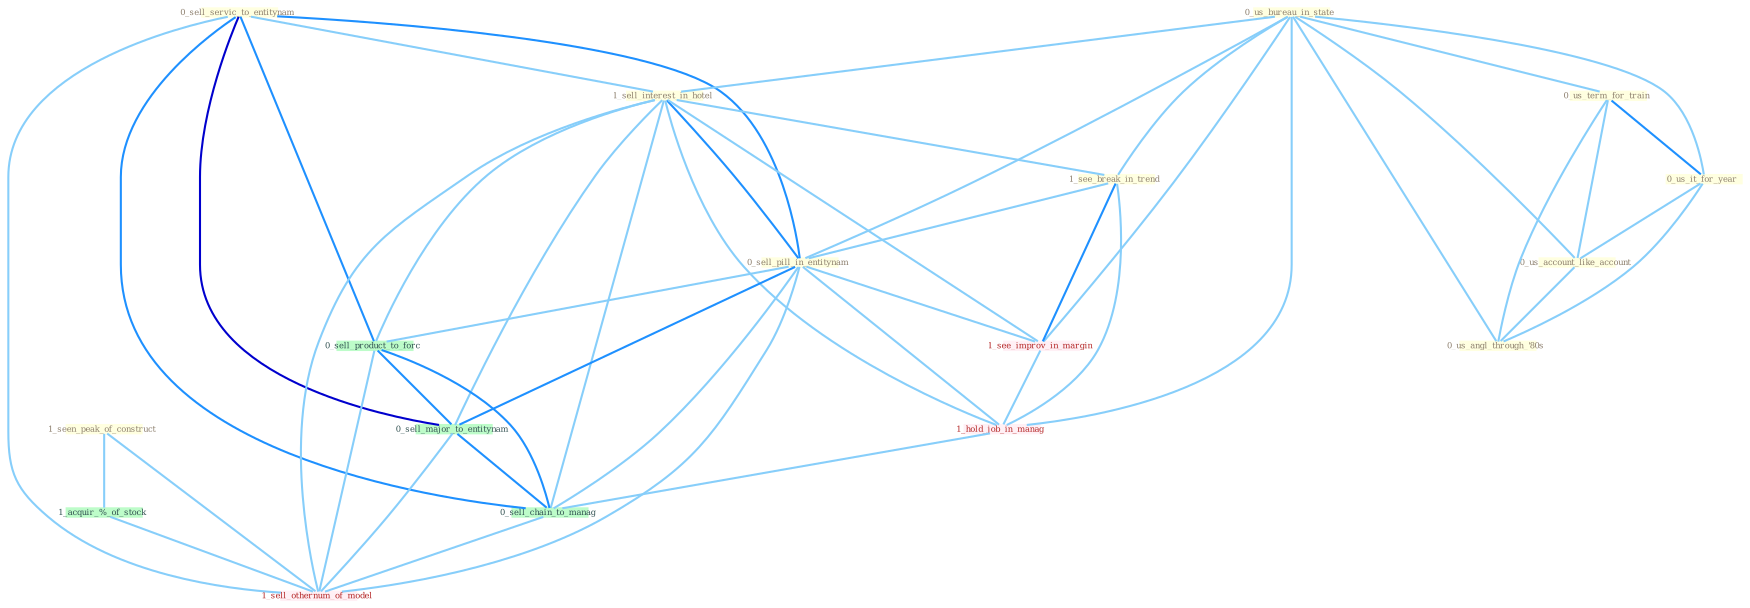 Graph G{ 
    node
    [shape=polygon,style=filled,width=.5,height=.06,color="#BDFCC9",fixedsize=true,fontsize=4,
    fontcolor="#2f4f4f"];
    {node
    [color="#ffffe0", fontcolor="#8b7d6b"] "0_sell_servic_to_entitynam " "0_us_bureau_in_state " "0_us_term_for_train " "0_us_it_for_year " "1_sell_interest_in_hotel " "1_seen_peak_of_construct " "0_us_account_like_account " "0_us_angl_through_'80s " "1_see_break_in_trend " "0_sell_pill_in_entitynam "}
{node [color="#fff0f5", fontcolor="#b22222"] "1_see_improv_in_margin " "1_hold_job_in_manag " "1_sell_othernum_of_model "}
edge [color="#B0E2FF"];

	"0_sell_servic_to_entitynam " -- "1_sell_interest_in_hotel " [w="1", color="#87cefa" ];
	"0_sell_servic_to_entitynam " -- "0_sell_pill_in_entitynam " [w="2", color="#1e90ff" , len=0.8];
	"0_sell_servic_to_entitynam " -- "0_sell_product_to_forc " [w="2", color="#1e90ff" , len=0.8];
	"0_sell_servic_to_entitynam " -- "0_sell_major_to_entitynam " [w="3", color="#0000cd" , len=0.6];
	"0_sell_servic_to_entitynam " -- "0_sell_chain_to_manag " [w="2", color="#1e90ff" , len=0.8];
	"0_sell_servic_to_entitynam " -- "1_sell_othernum_of_model " [w="1", color="#87cefa" ];
	"0_us_bureau_in_state " -- "0_us_term_for_train " [w="1", color="#87cefa" ];
	"0_us_bureau_in_state " -- "0_us_it_for_year " [w="1", color="#87cefa" ];
	"0_us_bureau_in_state " -- "1_sell_interest_in_hotel " [w="1", color="#87cefa" ];
	"0_us_bureau_in_state " -- "0_us_account_like_account " [w="1", color="#87cefa" ];
	"0_us_bureau_in_state " -- "0_us_angl_through_'80s " [w="1", color="#87cefa" ];
	"0_us_bureau_in_state " -- "1_see_break_in_trend " [w="1", color="#87cefa" ];
	"0_us_bureau_in_state " -- "0_sell_pill_in_entitynam " [w="1", color="#87cefa" ];
	"0_us_bureau_in_state " -- "1_see_improv_in_margin " [w="1", color="#87cefa" ];
	"0_us_bureau_in_state " -- "1_hold_job_in_manag " [w="1", color="#87cefa" ];
	"0_us_term_for_train " -- "0_us_it_for_year " [w="2", color="#1e90ff" , len=0.8];
	"0_us_term_for_train " -- "0_us_account_like_account " [w="1", color="#87cefa" ];
	"0_us_term_for_train " -- "0_us_angl_through_'80s " [w="1", color="#87cefa" ];
	"0_us_it_for_year " -- "0_us_account_like_account " [w="1", color="#87cefa" ];
	"0_us_it_for_year " -- "0_us_angl_through_'80s " [w="1", color="#87cefa" ];
	"1_sell_interest_in_hotel " -- "1_see_break_in_trend " [w="1", color="#87cefa" ];
	"1_sell_interest_in_hotel " -- "0_sell_pill_in_entitynam " [w="2", color="#1e90ff" , len=0.8];
	"1_sell_interest_in_hotel " -- "1_see_improv_in_margin " [w="1", color="#87cefa" ];
	"1_sell_interest_in_hotel " -- "1_hold_job_in_manag " [w="1", color="#87cefa" ];
	"1_sell_interest_in_hotel " -- "0_sell_product_to_forc " [w="1", color="#87cefa" ];
	"1_sell_interest_in_hotel " -- "0_sell_major_to_entitynam " [w="1", color="#87cefa" ];
	"1_sell_interest_in_hotel " -- "0_sell_chain_to_manag " [w="1", color="#87cefa" ];
	"1_sell_interest_in_hotel " -- "1_sell_othernum_of_model " [w="1", color="#87cefa" ];
	"1_seen_peak_of_construct " -- "1_acquir_%_of_stock " [w="1", color="#87cefa" ];
	"1_seen_peak_of_construct " -- "1_sell_othernum_of_model " [w="1", color="#87cefa" ];
	"0_us_account_like_account " -- "0_us_angl_through_'80s " [w="1", color="#87cefa" ];
	"1_see_break_in_trend " -- "0_sell_pill_in_entitynam " [w="1", color="#87cefa" ];
	"1_see_break_in_trend " -- "1_see_improv_in_margin " [w="2", color="#1e90ff" , len=0.8];
	"1_see_break_in_trend " -- "1_hold_job_in_manag " [w="1", color="#87cefa" ];
	"0_sell_pill_in_entitynam " -- "1_see_improv_in_margin " [w="1", color="#87cefa" ];
	"0_sell_pill_in_entitynam " -- "1_hold_job_in_manag " [w="1", color="#87cefa" ];
	"0_sell_pill_in_entitynam " -- "0_sell_product_to_forc " [w="1", color="#87cefa" ];
	"0_sell_pill_in_entitynam " -- "0_sell_major_to_entitynam " [w="2", color="#1e90ff" , len=0.8];
	"0_sell_pill_in_entitynam " -- "0_sell_chain_to_manag " [w="1", color="#87cefa" ];
	"0_sell_pill_in_entitynam " -- "1_sell_othernum_of_model " [w="1", color="#87cefa" ];
	"1_see_improv_in_margin " -- "1_hold_job_in_manag " [w="1", color="#87cefa" ];
	"1_acquir_%_of_stock " -- "1_sell_othernum_of_model " [w="1", color="#87cefa" ];
	"1_hold_job_in_manag " -- "0_sell_chain_to_manag " [w="1", color="#87cefa" ];
	"0_sell_product_to_forc " -- "0_sell_major_to_entitynam " [w="2", color="#1e90ff" , len=0.8];
	"0_sell_product_to_forc " -- "0_sell_chain_to_manag " [w="2", color="#1e90ff" , len=0.8];
	"0_sell_product_to_forc " -- "1_sell_othernum_of_model " [w="1", color="#87cefa" ];
	"0_sell_major_to_entitynam " -- "0_sell_chain_to_manag " [w="2", color="#1e90ff" , len=0.8];
	"0_sell_major_to_entitynam " -- "1_sell_othernum_of_model " [w="1", color="#87cefa" ];
	"0_sell_chain_to_manag " -- "1_sell_othernum_of_model " [w="1", color="#87cefa" ];
}